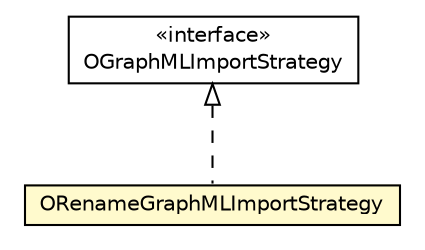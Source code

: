 #!/usr/local/bin/dot
#
# Class diagram 
# Generated by UMLGraph version R5_6-24-gf6e263 (http://www.umlgraph.org/)
#

digraph G {
	edge [fontname="Helvetica",fontsize=10,labelfontname="Helvetica",labelfontsize=10];
	node [fontname="Helvetica",fontsize=10,shape=plaintext];
	nodesep=0.25;
	ranksep=0.5;
	// com.orientechnologies.orient.graph.graphml.OGraphMLImportStrategy
	c3139529 [label=<<table title="com.orientechnologies.orient.graph.graphml.OGraphMLImportStrategy" border="0" cellborder="1" cellspacing="0" cellpadding="2" port="p" href="./OGraphMLImportStrategy.html">
		<tr><td><table border="0" cellspacing="0" cellpadding="1">
<tr><td align="center" balign="center"> &#171;interface&#187; </td></tr>
<tr><td align="center" balign="center"> OGraphMLImportStrategy </td></tr>
		</table></td></tr>
		</table>>, URL="./OGraphMLImportStrategy.html", fontname="Helvetica", fontcolor="black", fontsize=10.0];
	// com.orientechnologies.orient.graph.graphml.ORenameGraphMLImportStrategy
	c3139531 [label=<<table title="com.orientechnologies.orient.graph.graphml.ORenameGraphMLImportStrategy" border="0" cellborder="1" cellspacing="0" cellpadding="2" port="p" bgcolor="lemonChiffon" href="./ORenameGraphMLImportStrategy.html">
		<tr><td><table border="0" cellspacing="0" cellpadding="1">
<tr><td align="center" balign="center"> ORenameGraphMLImportStrategy </td></tr>
		</table></td></tr>
		</table>>, URL="./ORenameGraphMLImportStrategy.html", fontname="Helvetica", fontcolor="black", fontsize=10.0];
	//com.orientechnologies.orient.graph.graphml.ORenameGraphMLImportStrategy implements com.orientechnologies.orient.graph.graphml.OGraphMLImportStrategy
	c3139529:p -> c3139531:p [dir=back,arrowtail=empty,style=dashed];
}

